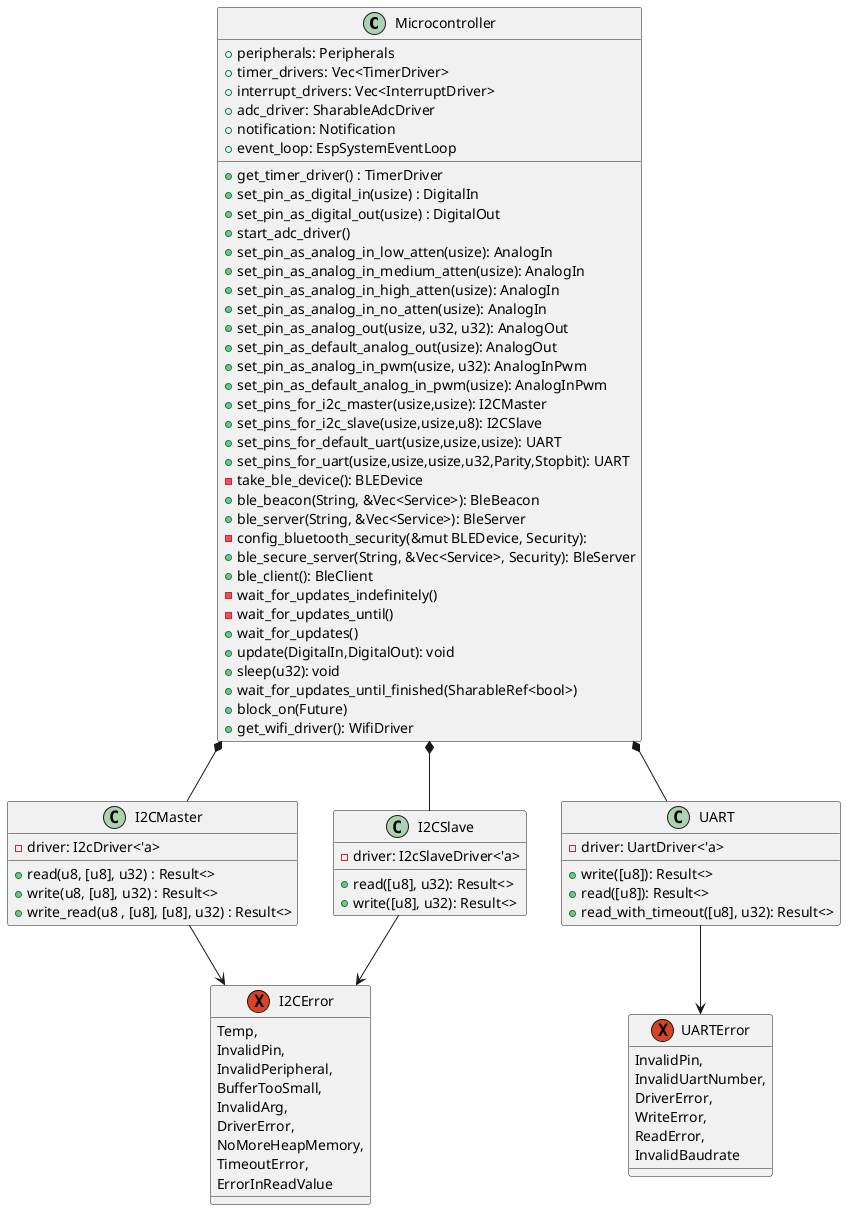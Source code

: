 @startuml Microcontroller serial

class Microcontroller {
    + peripherals: Peripherals
    + timer_drivers: Vec<TimerDriver>
    + interrupt_drivers: Vec<InterruptDriver>
    + adc_driver: SharableAdcDriver
    + notification: Notification
    + event_loop: EspSystemEventLoop
    + get_timer_driver() : TimerDriver
    + set_pin_as_digital_in(usize) : DigitalIn
    + set_pin_as_digital_out(usize) : DigitalOut
    + start_adc_driver()
    + set_pin_as_analog_in_low_atten(usize): AnalogIn
    + set_pin_as_analog_in_medium_atten(usize): AnalogIn
    + set_pin_as_analog_in_high_atten(usize): AnalogIn
    + set_pin_as_analog_in_no_atten(usize): AnalogIn
    + set_pin_as_analog_out(usize, u32, u32): AnalogOut
    + set_pin_as_default_analog_out(usize): AnalogOut
    + set_pin_as_analog_in_pwm(usize, u32): AnalogInPwm
    + set_pin_as_default_analog_in_pwm(usize): AnalogInPwm
    + set_pins_for_i2c_master(usize,usize): I2CMaster
    + set_pins_for_i2c_slave(usize,usize,u8): I2CSlave
    + set_pins_for_default_uart(usize,usize,usize): UART
    + set_pins_for_uart(usize,usize,usize,u32,Parity,Stopbit): UART
    - take_ble_device(): BLEDevice
    + ble_beacon(String, &Vec<Service>): BleBeacon
    + ble_server(String, &Vec<Service>): BleServer
    - config_bluetooth_security(&mut BLEDevice, Security): 
    + ble_secure_server(String, &Vec<Service>, Security): BleServer
    + ble_client(): BleClient
    - wait_for_updates_indefinitely()
    - wait_for_updates_until()
    + wait_for_updates()
    + update(DigitalIn,DigitalOut): void
    + sleep(u32): void
    + wait_for_updates_until_finished(SharableRef<bool>)
    + block_on(Future)
    + get_wifi_driver(): WifiDriver
}

class I2CMaster{
    - driver: I2cDriver<'a>
    + read(u8, [u8], u32) : Result<>
    + write(u8, [u8], u32) : Result<>
    + write_read(u8 , [u8], [u8], u32) : Result<>
}

class I2CSlave{
    - driver: I2cSlaveDriver<'a>
    + read([u8], u32): Result<>
    + write([u8], u32): Result<>
}

class UART{
    - driver: UartDriver<'a>
    + write([u8]): Result<>
    + read([u8]): Result<>
    +read_with_timeout([u8], u32): Result<>
}

exception I2CError {
    Temp,
    InvalidPin,
    InvalidPeripheral,
    BufferTooSmall,
    InvalidArg,
    DriverError,
    NoMoreHeapMemory,
    TimeoutError,
    ErrorInReadValue
}

exception UARTError{
    InvalidPin,
    InvalidUartNumber,
    DriverError,
    WriteError,
    ReadError,
    InvalidBaudrate
}

Microcontroller *-- I2CMaster
Microcontroller *-- I2CSlave
Microcontroller *-- UART
UART --> UARTError
I2CMaster --> I2CError
I2CSlave --> I2CError


@enduml